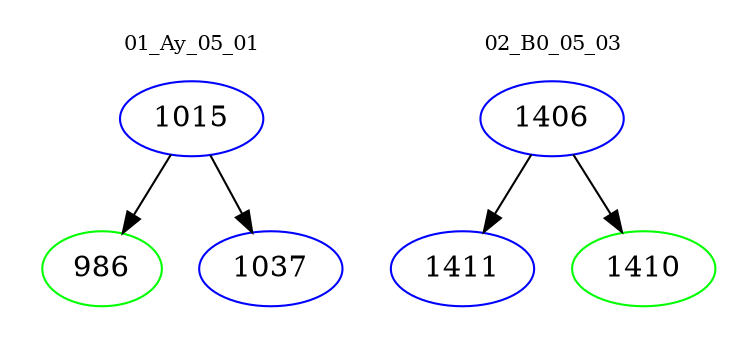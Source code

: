 digraph{
subgraph cluster_0 {
color = white
label = "01_Ay_05_01";
fontsize=10;
T0_1015 [label="1015", color="blue"]
T0_1015 -> T0_986 [color="black"]
T0_986 [label="986", color="green"]
T0_1015 -> T0_1037 [color="black"]
T0_1037 [label="1037", color="blue"]
}
subgraph cluster_1 {
color = white
label = "02_B0_05_03";
fontsize=10;
T1_1406 [label="1406", color="blue"]
T1_1406 -> T1_1411 [color="black"]
T1_1411 [label="1411", color="blue"]
T1_1406 -> T1_1410 [color="black"]
T1_1410 [label="1410", color="green"]
}
}
